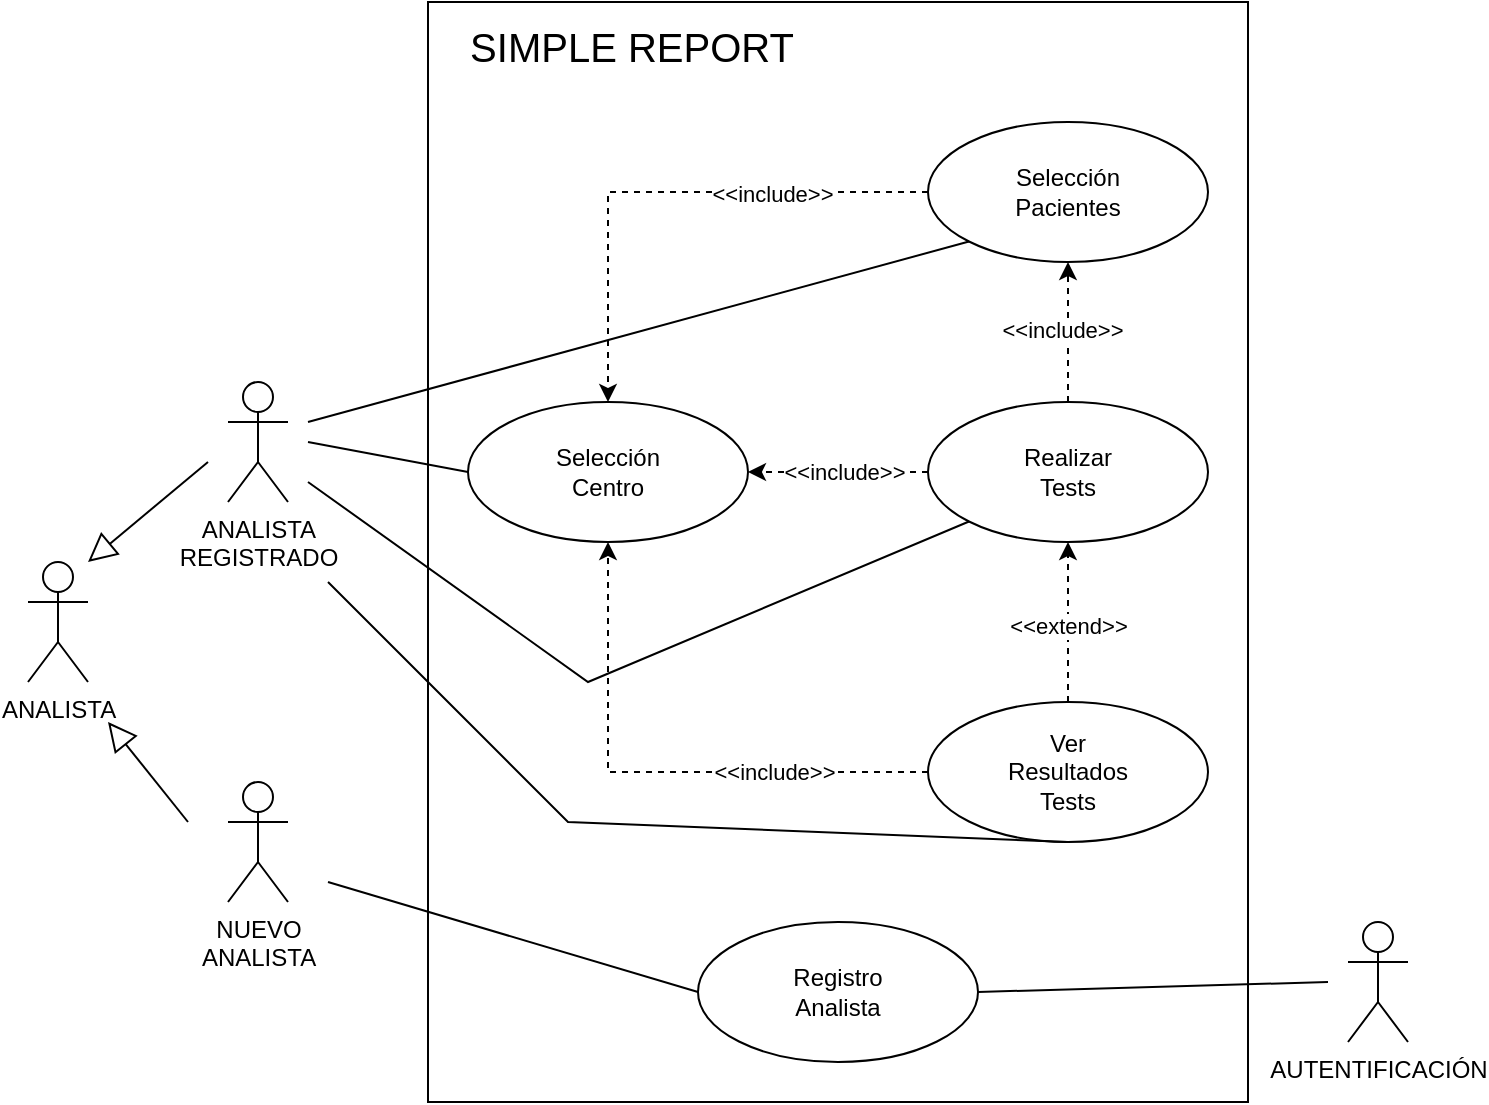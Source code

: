 <mxfile version="26.0.16" pages="2">
  <diagram name="Página-1" id="har_h1RfgNVgCWCfJMPc">
    <mxGraphModel dx="1392" dy="753" grid="1" gridSize="10" guides="1" tooltips="1" connect="1" arrows="1" fold="1" page="1" pageScale="1" pageWidth="827" pageHeight="1169" math="0" shadow="0">
      <root>
        <mxCell id="0" />
        <mxCell id="1" parent="0" />
        <mxCell id="UNL7QGV5cmLo08s9R7C7-1" value="ANALISTA" style="shape=umlActor;html=1;verticalLabelPosition=bottom;verticalAlign=top;align=center;" parent="1" vertex="1">
          <mxGeometry x="30" y="340" width="30" height="60" as="geometry" />
        </mxCell>
        <mxCell id="UNL7QGV5cmLo08s9R7C7-2" value="" style="rounded=0;whiteSpace=wrap;html=1;" parent="1" vertex="1">
          <mxGeometry x="230" y="60" width="410" height="550" as="geometry" />
        </mxCell>
        <mxCell id="UNL7QGV5cmLo08s9R7C7-3" value="&lt;font style=&quot;font-size: 20px;&quot;&gt;SIMPLE REPORT&lt;/font&gt;" style="text;html=1;align=center;verticalAlign=middle;whiteSpace=wrap;rounded=0;" parent="1" vertex="1">
          <mxGeometry x="217" y="67" width="230" height="30" as="geometry" />
        </mxCell>
        <mxCell id="UNL7QGV5cmLo08s9R7C7-5" value="" style="edgeStyle=none;html=1;endArrow=block;endFill=0;endSize=12;verticalAlign=bottom;rounded=0;" parent="1" edge="1">
          <mxGeometry width="160" relative="1" as="geometry">
            <mxPoint x="120" y="290" as="sourcePoint" />
            <mxPoint x="60" y="340" as="targetPoint" />
          </mxGeometry>
        </mxCell>
        <mxCell id="UNL7QGV5cmLo08s9R7C7-6" value="ANALISTA&lt;div&gt;REGISTRADO&lt;/div&gt;" style="shape=umlActor;html=1;verticalLabelPosition=bottom;verticalAlign=top;align=center;" parent="1" vertex="1">
          <mxGeometry x="130" y="250" width="30" height="60" as="geometry" />
        </mxCell>
        <mxCell id="UNL7QGV5cmLo08s9R7C7-8" value="" style="edgeStyle=none;html=1;endArrow=block;endFill=0;endSize=12;verticalAlign=bottom;rounded=0;" parent="1" edge="1">
          <mxGeometry width="160" relative="1" as="geometry">
            <mxPoint x="110" y="470" as="sourcePoint" />
            <mxPoint x="70" y="420" as="targetPoint" />
          </mxGeometry>
        </mxCell>
        <mxCell id="UNL7QGV5cmLo08s9R7C7-9" value="NUEVO&lt;div&gt;ANALISTA&lt;/div&gt;" style="shape=umlActor;html=1;verticalLabelPosition=bottom;verticalAlign=top;align=center;" parent="1" vertex="1">
          <mxGeometry x="130" y="450" width="30" height="60" as="geometry" />
        </mxCell>
        <mxCell id="UNL7QGV5cmLo08s9R7C7-12" value="Registro&lt;div&gt;Analista&lt;/div&gt;" style="ellipse;whiteSpace=wrap;html=1;" parent="1" vertex="1">
          <mxGeometry x="365" y="520" width="140" height="70" as="geometry" />
        </mxCell>
        <mxCell id="UNL7QGV5cmLo08s9R7C7-13" value="" style="edgeStyle=none;html=1;endArrow=none;verticalAlign=bottom;rounded=0;entryX=0;entryY=0.5;entryDx=0;entryDy=0;" parent="1" target="UNL7QGV5cmLo08s9R7C7-12" edge="1">
          <mxGeometry width="160" relative="1" as="geometry">
            <mxPoint x="180" y="500" as="sourcePoint" />
            <mxPoint x="320" y="500" as="targetPoint" />
          </mxGeometry>
        </mxCell>
        <mxCell id="UNL7QGV5cmLo08s9R7C7-16" value="Selección&lt;div&gt;Centro&lt;/div&gt;" style="ellipse;whiteSpace=wrap;html=1;" parent="1" vertex="1">
          <mxGeometry x="250" y="260" width="140" height="70" as="geometry" />
        </mxCell>
        <mxCell id="qvqXR45vu5qqoi5r9HMJ-20" style="edgeStyle=orthogonalEdgeStyle;rounded=0;orthogonalLoop=1;jettySize=auto;html=1;entryX=0.5;entryY=0;entryDx=0;entryDy=0;dashed=1;" edge="1" parent="1" source="UNL7QGV5cmLo08s9R7C7-25" target="UNL7QGV5cmLo08s9R7C7-16">
          <mxGeometry relative="1" as="geometry" />
        </mxCell>
        <mxCell id="qvqXR45vu5qqoi5r9HMJ-23" value="&amp;lt;&amp;lt;include&amp;gt;&amp;gt;" style="edgeLabel;html=1;align=center;verticalAlign=middle;resizable=0;points=[];" vertex="1" connectable="0" parent="qvqXR45vu5qqoi5r9HMJ-20">
          <mxGeometry x="-0.367" y="1" relative="1" as="geometry">
            <mxPoint x="6" as="offset" />
          </mxGeometry>
        </mxCell>
        <mxCell id="UNL7QGV5cmLo08s9R7C7-25" value="Selección&lt;div&gt;Pacientes&lt;/div&gt;" style="ellipse;whiteSpace=wrap;html=1;" parent="1" vertex="1">
          <mxGeometry x="480" y="120" width="140" height="70" as="geometry" />
        </mxCell>
        <mxCell id="qvqXR45vu5qqoi5r9HMJ-24" style="edgeStyle=orthogonalEdgeStyle;rounded=0;orthogonalLoop=1;jettySize=auto;html=1;entryX=1;entryY=0.5;entryDx=0;entryDy=0;dashed=1;" edge="1" parent="1" source="UNL7QGV5cmLo08s9R7C7-31" target="UNL7QGV5cmLo08s9R7C7-16">
          <mxGeometry relative="1" as="geometry" />
        </mxCell>
        <mxCell id="qvqXR45vu5qqoi5r9HMJ-25" value="&amp;lt;&amp;lt;include&amp;gt;&amp;gt;" style="edgeLabel;html=1;align=center;verticalAlign=middle;resizable=0;points=[];" vertex="1" connectable="0" parent="qvqXR45vu5qqoi5r9HMJ-24">
          <mxGeometry x="-0.053" relative="1" as="geometry">
            <mxPoint as="offset" />
          </mxGeometry>
        </mxCell>
        <mxCell id="qvqXR45vu5qqoi5r9HMJ-30" style="edgeStyle=orthogonalEdgeStyle;rounded=0;orthogonalLoop=1;jettySize=auto;html=1;entryX=0.5;entryY=1;entryDx=0;entryDy=0;dashed=1;" edge="1" parent="1" source="UNL7QGV5cmLo08s9R7C7-31" target="UNL7QGV5cmLo08s9R7C7-25">
          <mxGeometry relative="1" as="geometry" />
        </mxCell>
        <mxCell id="qvqXR45vu5qqoi5r9HMJ-31" value="&amp;lt;&amp;lt;include&amp;gt;&amp;gt;" style="edgeLabel;html=1;align=center;verticalAlign=middle;resizable=0;points=[];" vertex="1" connectable="0" parent="qvqXR45vu5qqoi5r9HMJ-30">
          <mxGeometry x="0.029" y="3" relative="1" as="geometry">
            <mxPoint as="offset" />
          </mxGeometry>
        </mxCell>
        <mxCell id="UNL7QGV5cmLo08s9R7C7-31" value="Realizar&lt;div&gt;Tests&lt;/div&gt;" style="ellipse;whiteSpace=wrap;html=1;" parent="1" vertex="1">
          <mxGeometry x="480" y="260" width="140" height="70" as="geometry" />
        </mxCell>
        <mxCell id="UNL7QGV5cmLo08s9R7C7-32" value="" style="edgeStyle=none;html=1;endArrow=none;verticalAlign=bottom;rounded=0;entryX=0;entryY=0.5;entryDx=0;entryDy=0;" parent="1" target="UNL7QGV5cmLo08s9R7C7-16" edge="1">
          <mxGeometry width="160" relative="1" as="geometry">
            <mxPoint x="170" y="280" as="sourcePoint" />
            <mxPoint x="320" y="250" as="targetPoint" />
          </mxGeometry>
        </mxCell>
        <mxCell id="UNL7QGV5cmLo08s9R7C7-34" value="" style="edgeStyle=none;html=1;endArrow=none;verticalAlign=bottom;rounded=0;entryX=0;entryY=1;entryDx=0;entryDy=0;" parent="1" target="UNL7QGV5cmLo08s9R7C7-31" edge="1">
          <mxGeometry width="160" relative="1" as="geometry">
            <mxPoint x="170" y="300" as="sourcePoint" />
            <mxPoint x="470" y="420" as="targetPoint" />
            <Array as="points">
              <mxPoint x="310" y="400" />
            </Array>
          </mxGeometry>
        </mxCell>
        <mxCell id="UNL7QGV5cmLo08s9R7C7-20" value="AUTENTIFICACIÓN" style="shape=umlActor;html=1;verticalLabelPosition=bottom;verticalAlign=top;align=center;" parent="1" vertex="1">
          <mxGeometry x="690" y="520" width="30" height="60" as="geometry" />
        </mxCell>
        <mxCell id="UNL7QGV5cmLo08s9R7C7-37" value="" style="edgeStyle=none;html=1;endArrow=none;verticalAlign=bottom;rounded=0;exitX=1;exitY=0.5;exitDx=0;exitDy=0;" parent="1" source="UNL7QGV5cmLo08s9R7C7-12" edge="1">
          <mxGeometry width="160" relative="1" as="geometry">
            <mxPoint x="440" y="434.29" as="sourcePoint" />
            <mxPoint x="680" y="550" as="targetPoint" />
          </mxGeometry>
        </mxCell>
        <mxCell id="UNL7QGV5cmLo08s9R7C7-46" value="" style="edgeStyle=none;html=1;endArrow=none;verticalAlign=bottom;rounded=0;entryX=0;entryY=1;entryDx=0;entryDy=0;" parent="1" target="UNL7QGV5cmLo08s9R7C7-25" edge="1">
          <mxGeometry width="160" relative="1" as="geometry">
            <mxPoint x="170" y="270" as="sourcePoint" />
            <mxPoint x="290" y="270" as="targetPoint" />
          </mxGeometry>
        </mxCell>
        <mxCell id="qvqXR45vu5qqoi5r9HMJ-17" style="edgeStyle=orthogonalEdgeStyle;rounded=0;orthogonalLoop=1;jettySize=auto;html=1;dashed=1;" edge="1" parent="1" source="qvqXR45vu5qqoi5r9HMJ-12" target="UNL7QGV5cmLo08s9R7C7-31">
          <mxGeometry relative="1" as="geometry" />
        </mxCell>
        <mxCell id="qvqXR45vu5qqoi5r9HMJ-18" value="&amp;lt;&amp;lt;extend&amp;gt;&amp;gt;" style="edgeLabel;html=1;align=center;verticalAlign=middle;resizable=0;points=[];" vertex="1" connectable="0" parent="qvqXR45vu5qqoi5r9HMJ-17">
          <mxGeometry x="-0.04" relative="1" as="geometry">
            <mxPoint as="offset" />
          </mxGeometry>
        </mxCell>
        <mxCell id="qvqXR45vu5qqoi5r9HMJ-26" style="edgeStyle=orthogonalEdgeStyle;rounded=0;orthogonalLoop=1;jettySize=auto;html=1;exitX=0;exitY=0.5;exitDx=0;exitDy=0;entryX=0.5;entryY=1;entryDx=0;entryDy=0;dashed=1;" edge="1" parent="1" source="qvqXR45vu5qqoi5r9HMJ-12" target="UNL7QGV5cmLo08s9R7C7-16">
          <mxGeometry relative="1" as="geometry" />
        </mxCell>
        <mxCell id="qvqXR45vu5qqoi5r9HMJ-27" value="&amp;lt;&amp;lt;include&amp;gt;&amp;gt;" style="edgeLabel;html=1;align=center;verticalAlign=middle;resizable=0;points=[];" vertex="1" connectable="0" parent="qvqXR45vu5qqoi5r9HMJ-26">
          <mxGeometry x="-0.184" y="4" relative="1" as="geometry">
            <mxPoint x="35" y="-4" as="offset" />
          </mxGeometry>
        </mxCell>
        <mxCell id="qvqXR45vu5qqoi5r9HMJ-12" value="Ver&lt;div&gt;Resultados&lt;/div&gt;&lt;div&gt;Tests&lt;/div&gt;" style="ellipse;whiteSpace=wrap;html=1;" vertex="1" parent="1">
          <mxGeometry x="480" y="410" width="140" height="70" as="geometry" />
        </mxCell>
        <mxCell id="qvqXR45vu5qqoi5r9HMJ-19" value="" style="edgeStyle=none;html=1;endArrow=none;verticalAlign=bottom;rounded=0;entryX=0.5;entryY=1;entryDx=0;entryDy=0;" edge="1" parent="1" target="qvqXR45vu5qqoi5r9HMJ-12">
          <mxGeometry width="160" relative="1" as="geometry">
            <mxPoint x="180" y="350" as="sourcePoint" />
            <mxPoint x="461" y="340" as="targetPoint" />
            <Array as="points">
              <mxPoint x="300" y="470" />
            </Array>
          </mxGeometry>
        </mxCell>
      </root>
    </mxGraphModel>
  </diagram>
  <diagram id="wq3Zd9wQsCMOm6eFKWA2" name="Página-2">
    <mxGraphModel dx="1989" dy="1076" grid="1" gridSize="10" guides="1" tooltips="1" connect="1" arrows="1" fold="1" page="1" pageScale="1" pageWidth="827" pageHeight="1169" math="0" shadow="0">
      <root>
        <mxCell id="0" />
        <mxCell id="1" parent="0" />
        <mxCell id="iDNWVo5C23GmvX1uxC60-1" value="" style="rounded=0;whiteSpace=wrap;html=1;" vertex="1" parent="1">
          <mxGeometry x="260" y="380" width="320" height="460" as="geometry" />
        </mxCell>
        <mxCell id="iDNWVo5C23GmvX1uxC60-2" value="&lt;font style=&quot;font-size: 20px;&quot;&gt;SELECCIÓN PACIENTES&lt;/font&gt;" style="text;html=1;align=center;verticalAlign=middle;whiteSpace=wrap;rounded=0;" vertex="1" parent="1">
          <mxGeometry x="237" y="387" width="303" height="30" as="geometry" />
        </mxCell>
        <mxCell id="iDNWVo5C23GmvX1uxC60-3" value="PACIENTE" style="shape=umlActor;html=1;verticalLabelPosition=bottom;verticalAlign=top;align=center;" vertex="1" parent="1">
          <mxGeometry x="180" y="500" width="30" height="60" as="geometry" />
        </mxCell>
        <mxCell id="iDNWVo5C23GmvX1uxC60-4" value="Ver&lt;div&gt;Pacientes&lt;/div&gt;" style="ellipse;whiteSpace=wrap;html=1;" vertex="1" parent="1">
          <mxGeometry x="355" y="660" width="140" height="70" as="geometry" />
        </mxCell>
        <mxCell id="iDNWVo5C23GmvX1uxC60-5" value="Añadir&lt;div&gt;Pacientes&lt;/div&gt;" style="ellipse;whiteSpace=wrap;html=1;" vertex="1" parent="1">
          <mxGeometry x="355" y="575" width="140" height="70" as="geometry" />
        </mxCell>
        <mxCell id="iDNWVo5C23GmvX1uxC60-6" value="Editar&lt;div&gt;Pacientes&lt;/div&gt;" style="ellipse;whiteSpace=wrap;html=1;" vertex="1" parent="1">
          <mxGeometry x="355" y="750" width="140" height="70" as="geometry" />
        </mxCell>
        <mxCell id="iDNWVo5C23GmvX1uxC60-7" value="" style="edgeStyle=none;html=1;endArrow=none;verticalAlign=bottom;rounded=0;entryX=0;entryY=0.5;entryDx=0;entryDy=0;" edge="1" parent="1" target="iDNWVo5C23GmvX1uxC60-5">
          <mxGeometry width="160" relative="1" as="geometry">
            <mxPoint x="210" y="670" as="sourcePoint" />
            <mxPoint x="360" y="570" as="targetPoint" />
          </mxGeometry>
        </mxCell>
        <mxCell id="iDNWVo5C23GmvX1uxC60-8" value="" style="edgeStyle=none;html=1;endArrow=none;verticalAlign=bottom;rounded=0;entryX=0;entryY=0.5;entryDx=0;entryDy=0;" edge="1" parent="1" target="iDNWVo5C23GmvX1uxC60-4">
          <mxGeometry width="160" relative="1" as="geometry">
            <mxPoint x="220" y="700" as="sourcePoint" />
            <mxPoint x="350" y="610" as="targetPoint" />
          </mxGeometry>
        </mxCell>
        <mxCell id="iDNWVo5C23GmvX1uxC60-9" value="" style="edgeStyle=none;html=1;endArrow=none;verticalAlign=bottom;rounded=0;entryX=0;entryY=0.5;entryDx=0;entryDy=0;" edge="1" parent="1" target="iDNWVo5C23GmvX1uxC60-6">
          <mxGeometry width="160" relative="1" as="geometry">
            <mxPoint x="220" y="740" as="sourcePoint" />
            <mxPoint x="390" y="680" as="targetPoint" />
          </mxGeometry>
        </mxCell>
        <mxCell id="iDNWVo5C23GmvX1uxC60-10" value="ANALISTA&lt;div&gt;REGISTRADO&lt;/div&gt;" style="shape=umlActor;html=1;verticalLabelPosition=bottom;verticalAlign=top;align=center;" vertex="1" parent="1">
          <mxGeometry x="180" y="690" width="30" height="60" as="geometry" />
        </mxCell>
        <mxCell id="iDNWVo5C23GmvX1uxC60-11" style="edgeStyle=orthogonalEdgeStyle;rounded=0;orthogonalLoop=1;jettySize=auto;html=1;dashed=1;" edge="1" parent="1" source="iDNWVo5C23GmvX1uxC60-13" target="iDNWVo5C23GmvX1uxC60-5">
          <mxGeometry relative="1" as="geometry" />
        </mxCell>
        <mxCell id="iDNWVo5C23GmvX1uxC60-12" value="&amp;lt;&amp;lt;extend&amp;gt;&amp;gt;" style="edgeLabel;html=1;align=center;verticalAlign=middle;resizable=0;points=[];" vertex="1" connectable="0" parent="iDNWVo5C23GmvX1uxC60-11">
          <mxGeometry x="0.167" y="-2" relative="1" as="geometry">
            <mxPoint y="-9" as="offset" />
          </mxGeometry>
        </mxCell>
        <mxCell id="iDNWVo5C23GmvX1uxC60-13" value="Añadirse como&lt;div&gt;Paciente&lt;/div&gt;" style="ellipse;whiteSpace=wrap;html=1;" vertex="1" parent="1">
          <mxGeometry x="355" y="440" width="140" height="70" as="geometry" />
        </mxCell>
        <mxCell id="iDNWVo5C23GmvX1uxC60-14" value="" style="endArrow=none;html=1;rounded=0;entryX=0;entryY=0.5;entryDx=0;entryDy=0;" edge="1" parent="1" target="iDNWVo5C23GmvX1uxC60-13">
          <mxGeometry width="50" height="50" relative="1" as="geometry">
            <mxPoint x="220" y="530" as="sourcePoint" />
            <mxPoint x="290" y="490" as="targetPoint" />
          </mxGeometry>
        </mxCell>
      </root>
    </mxGraphModel>
  </diagram>
</mxfile>
